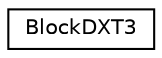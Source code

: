 digraph G
{
  edge [fontname="Helvetica",fontsize="10",labelfontname="Helvetica",labelfontsize="10"];
  node [fontname="Helvetica",fontsize="10",shape=record];
  rankdir=LR;
  Node1 [label="BlockDXT3",height=0.2,width=0.4,color="black", fillcolor="white", style="filled",URL="$d6/d3d/structBlockDXT3.html",tooltip="DXT3 block."];
}
